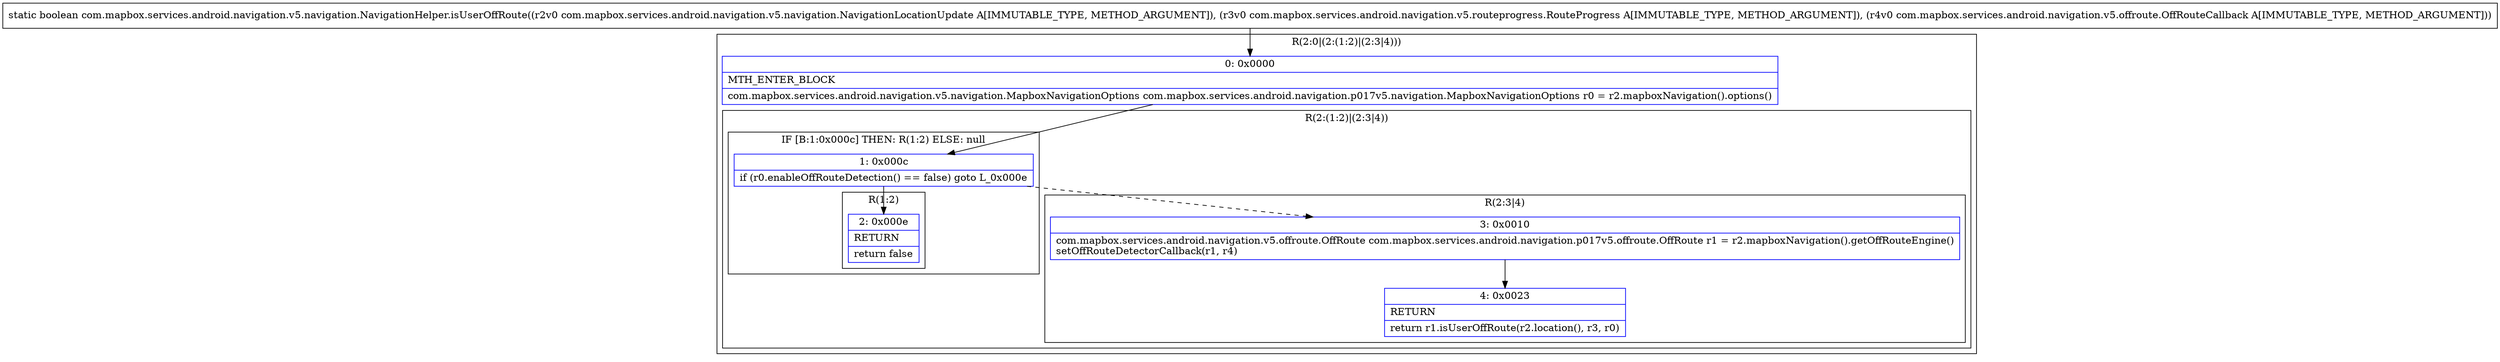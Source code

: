 digraph "CFG forcom.mapbox.services.android.navigation.v5.navigation.NavigationHelper.isUserOffRoute(Lcom\/mapbox\/services\/android\/navigation\/v5\/navigation\/NavigationLocationUpdate;Lcom\/mapbox\/services\/android\/navigation\/v5\/routeprogress\/RouteProgress;Lcom\/mapbox\/services\/android\/navigation\/v5\/offroute\/OffRouteCallback;)Z" {
subgraph cluster_Region_2084615018 {
label = "R(2:0|(2:(1:2)|(2:3|4)))";
node [shape=record,color=blue];
Node_0 [shape=record,label="{0\:\ 0x0000|MTH_ENTER_BLOCK\l|com.mapbox.services.android.navigation.v5.navigation.MapboxNavigationOptions com.mapbox.services.android.navigation.p017v5.navigation.MapboxNavigationOptions r0 = r2.mapboxNavigation().options()\l}"];
subgraph cluster_Region_1686817966 {
label = "R(2:(1:2)|(2:3|4))";
node [shape=record,color=blue];
subgraph cluster_IfRegion_1895555417 {
label = "IF [B:1:0x000c] THEN: R(1:2) ELSE: null";
node [shape=record,color=blue];
Node_1 [shape=record,label="{1\:\ 0x000c|if (r0.enableOffRouteDetection() == false) goto L_0x000e\l}"];
subgraph cluster_Region_1857191930 {
label = "R(1:2)";
node [shape=record,color=blue];
Node_2 [shape=record,label="{2\:\ 0x000e|RETURN\l|return false\l}"];
}
}
subgraph cluster_Region_1371167802 {
label = "R(2:3|4)";
node [shape=record,color=blue];
Node_3 [shape=record,label="{3\:\ 0x0010|com.mapbox.services.android.navigation.v5.offroute.OffRoute com.mapbox.services.android.navigation.p017v5.offroute.OffRoute r1 = r2.mapboxNavigation().getOffRouteEngine()\lsetOffRouteDetectorCallback(r1, r4)\l}"];
Node_4 [shape=record,label="{4\:\ 0x0023|RETURN\l|return r1.isUserOffRoute(r2.location(), r3, r0)\l}"];
}
}
}
MethodNode[shape=record,label="{static boolean com.mapbox.services.android.navigation.v5.navigation.NavigationHelper.isUserOffRoute((r2v0 com.mapbox.services.android.navigation.v5.navigation.NavigationLocationUpdate A[IMMUTABLE_TYPE, METHOD_ARGUMENT]), (r3v0 com.mapbox.services.android.navigation.v5.routeprogress.RouteProgress A[IMMUTABLE_TYPE, METHOD_ARGUMENT]), (r4v0 com.mapbox.services.android.navigation.v5.offroute.OffRouteCallback A[IMMUTABLE_TYPE, METHOD_ARGUMENT])) }"];
MethodNode -> Node_0;
Node_0 -> Node_1;
Node_1 -> Node_2;
Node_1 -> Node_3[style=dashed];
Node_3 -> Node_4;
}

